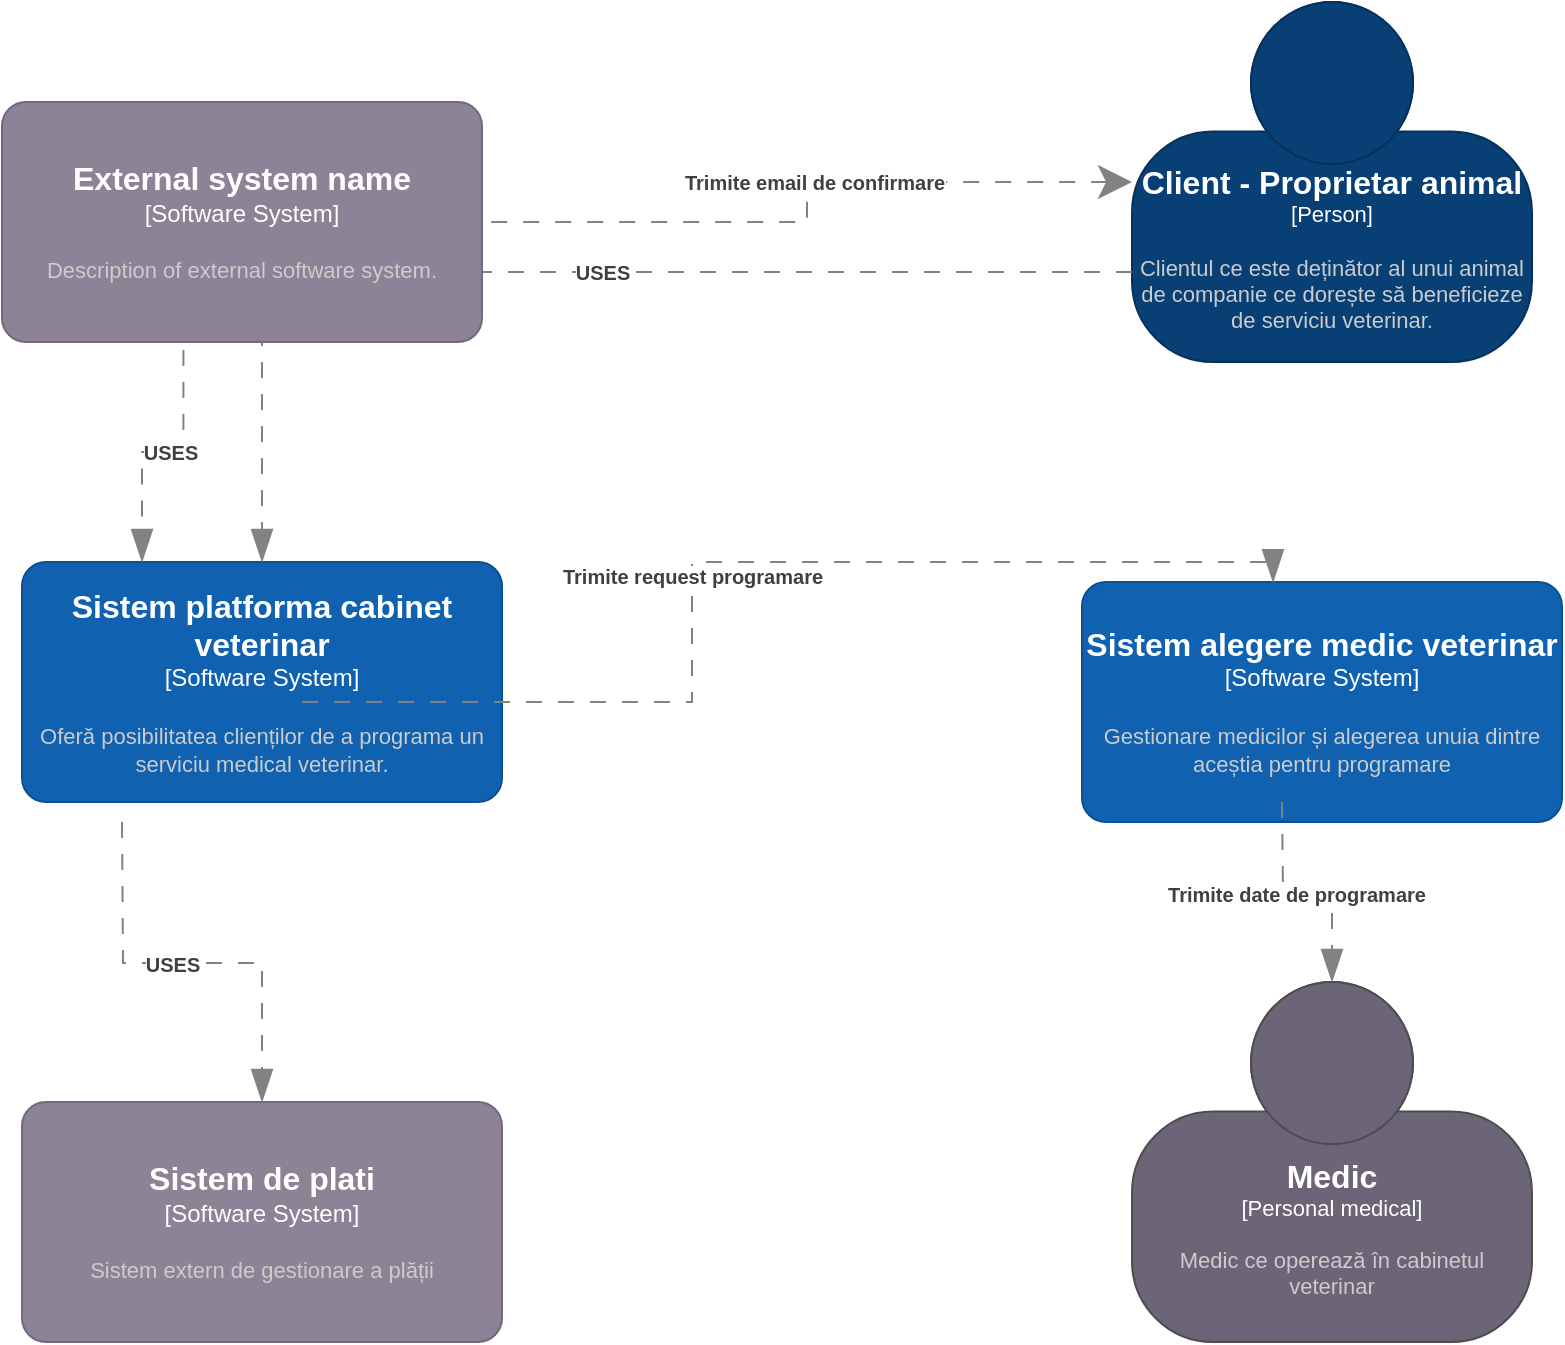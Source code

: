 <mxfile version="21.0.6" type="device"><diagram name="Page-1" id="Qb-Dbu8w8N_J9K4OtEb4"><mxGraphModel dx="2250" dy="1821" grid="1" gridSize="10" guides="1" tooltips="1" connect="1" arrows="1" fold="1" page="1" pageScale="1" pageWidth="850" pageHeight="1100" math="0" shadow="0"><root><mxCell id="0"/><mxCell id="1" parent="0"/><object placeholders="1" c4Name="Client - Proprietar animal" c4Type="Person" c4Description="Clientul ce este deținător al unui animal de companie ce dorește să beneficieze de serviciu veterinar." label="&lt;font style=&quot;font-size: 16px&quot;&gt;&lt;b&gt;%c4Name%&lt;/b&gt;&lt;/font&gt;&lt;div&gt;[%c4Type%]&lt;/div&gt;&lt;br&gt;&lt;div&gt;&lt;font style=&quot;font-size: 11px&quot;&gt;&lt;font color=&quot;#cccccc&quot;&gt;%c4Description%&lt;/font&gt;&lt;/div&gt;" id="mqJob1zET74bBLCsnJyh-1"><mxCell style="html=1;fontSize=11;dashed=0;whiteSpace=wrap;fillColor=#083F75;strokeColor=#06315C;fontColor=#ffffff;shape=mxgraph.c4.person2;align=center;metaEdit=1;points=[[0.5,0,0],[1,0.5,0],[1,0.75,0],[0.75,1,0],[0.5,1,0],[0.25,1,0],[0,0.75,0],[0,0.5,0]];resizable=0;" vertex="1" parent="1"><mxGeometry x="325" y="-280" width="200" height="180" as="geometry"/></mxCell></object><object placeholders="1" c4Name="Sistem platforma cabinet veterinar" c4Type="Software System" c4Description="Oferă posibilitatea clienților de a programa un serviciu medical veterinar." label="&lt;font style=&quot;font-size: 16px&quot;&gt;&lt;b&gt;%c4Name%&lt;/b&gt;&lt;/font&gt;&lt;div&gt;[%c4Type%]&lt;/div&gt;&lt;br&gt;&lt;div&gt;&lt;font style=&quot;font-size: 11px&quot;&gt;&lt;font color=&quot;#cccccc&quot;&gt;%c4Description%&lt;/font&gt;&lt;/div&gt;" id="mqJob1zET74bBLCsnJyh-6"><mxCell style="rounded=1;whiteSpace=wrap;html=1;labelBackgroundColor=none;fillColor=#1061B0;fontColor=#ffffff;align=center;arcSize=10;strokeColor=#0D5091;metaEdit=1;resizable=0;points=[[0.25,0,0],[0.5,0,0],[0.75,0,0],[1,0.25,0],[1,0.5,0],[1,0.75,0],[0.75,1,0],[0.5,1,0],[0.25,1,0],[0,0.75,0],[0,0.5,0],[0,0.25,0]];" vertex="1" parent="1"><mxGeometry x="-230" width="240" height="120" as="geometry"/></mxCell></object><object placeholders="1" c4Description="USES" label="&lt;div style=&quot;text-align: left&quot;&gt;&lt;div style=&quot;text-align: center&quot;&gt;&lt;b&gt;%c4Description%&lt;/b&gt;&lt;/div&gt;" id="mqJob1zET74bBLCsnJyh-10"><mxCell style="endArrow=blockThin;html=1;fontSize=10;fontColor=#404040;strokeWidth=1;endFill=1;strokeColor=#828282;elbow=vertical;metaEdit=1;endSize=14;startSize=14;jumpStyle=arc;jumpSize=16;rounded=0;edgeStyle=orthogonalEdgeStyle;entryX=0.5;entryY=0;entryDx=0;entryDy=0;entryPerimeter=0;dashed=1;dashPattern=8 8;exitX=0;exitY=0.75;exitDx=0;exitDy=0;exitPerimeter=0;" edge="1" parent="1" source="mqJob1zET74bBLCsnJyh-1" target="mqJob1zET74bBLCsnJyh-6"><mxGeometry x="-0.086" width="240" relative="1" as="geometry"><mxPoint x="340" y="-30" as="sourcePoint"/><mxPoint x="580" y="-30" as="targetPoint"/><mxPoint as="offset"/></mxGeometry></mxCell></object><object placeholders="1" c4Name="Sistem de plati" c4Description="Sistem extern de gestionare a plății" label="&lt;font style=&quot;font-size: 16px&quot;&gt;&lt;b&gt;%c4Name%&lt;/b&gt;&lt;/font&gt;&lt;div&gt;[%c4Type%]&lt;/div&gt;&lt;br&gt;&lt;div&gt;&lt;font style=&quot;font-size: 11px&quot;&gt;&lt;font color=&quot;#cccccc&quot;&gt;%c4Description%&lt;/font&gt;&lt;/div&gt;" c4Type="Software System" id="mqJob1zET74bBLCsnJyh-12"><mxCell style="rounded=1;whiteSpace=wrap;html=1;labelBackgroundColor=none;fillColor=#8C8496;fontColor=#ffffff;align=center;arcSize=10;strokeColor=#736782;metaEdit=1;resizable=0;points=[[0.25,0,0],[0.5,0,0],[0.75,0,0],[1,0.25,0],[1,0.5,0],[1,0.75,0],[0.75,1,0],[0.5,1,0],[0.25,1,0],[0,0.75,0],[0,0.5,0],[0,0.25,0]];" vertex="1" parent="1"><mxGeometry x="-230" y="270" width="240" height="120" as="geometry"/></mxCell></object><object placeholders="1" c4Description="USES" label="&lt;div style=&quot;text-align: left&quot;&gt;&lt;div style=&quot;text-align: center&quot;&gt;&lt;b&gt;%c4Description%&lt;/b&gt;&lt;/div&gt;" id="mqJob1zET74bBLCsnJyh-15"><mxCell style="endArrow=blockThin;html=1;fontSize=10;fontColor=#404040;strokeWidth=1;endFill=1;strokeColor=#828282;elbow=vertical;metaEdit=1;endSize=14;startSize=14;jumpStyle=arc;jumpSize=16;rounded=0;edgeStyle=orthogonalEdgeStyle;entryX=0.5;entryY=0;entryDx=0;entryDy=0;entryPerimeter=0;dashed=1;dashPattern=8 8;exitX=0;exitY=0.75;exitDx=0;exitDy=0;exitPerimeter=0;" edge="1" parent="1" target="mqJob1zET74bBLCsnJyh-12"><mxGeometry x="-0.086" width="240" relative="1" as="geometry"><mxPoint x="-180" y="130" as="sourcePoint"/><mxPoint x="-550" y="195" as="targetPoint"/><mxPoint as="offset"/></mxGeometry></mxCell></object><object placeholders="1" c4Name="External system name" c4Type="Software System" c4Description="Description of external software system." label="&lt;font style=&quot;font-size: 16px&quot;&gt;&lt;b&gt;%c4Name%&lt;/b&gt;&lt;/font&gt;&lt;div&gt;[%c4Type%]&lt;/div&gt;&lt;br&gt;&lt;div&gt;&lt;font style=&quot;font-size: 11px&quot;&gt;&lt;font color=&quot;#cccccc&quot;&gt;%c4Description%&lt;/font&gt;&lt;/div&gt;" id="mqJob1zET74bBLCsnJyh-16"><mxCell style="rounded=1;whiteSpace=wrap;html=1;labelBackgroundColor=none;fillColor=#8C8496;fontColor=#ffffff;align=center;arcSize=10;strokeColor=#736782;metaEdit=1;resizable=0;points=[[0.25,0,0],[0.5,0,0],[0.75,0,0],[1,0.25,0],[1,0.5,0],[1,0.75,0],[0.75,1,0],[0.5,1,0],[0.25,1,0],[0,0.75,0],[0,0.5,0],[0,0.25,0]];" vertex="1" parent="1"><mxGeometry x="-240" y="-230" width="240" height="120" as="geometry"/></mxCell></object><object placeholders="1" c4Description="USES" label="&lt;div style=&quot;text-align: left&quot;&gt;&lt;div style=&quot;text-align: center&quot;&gt;&lt;b&gt;%c4Description%&lt;/b&gt;&lt;/div&gt;" id="mqJob1zET74bBLCsnJyh-18"><mxCell style="endArrow=blockThin;html=1;fontSize=10;fontColor=#404040;strokeWidth=1;endFill=1;strokeColor=#828282;elbow=vertical;metaEdit=1;endSize=14;startSize=14;jumpStyle=arc;jumpSize=16;rounded=0;edgeStyle=orthogonalEdgeStyle;entryX=0.25;entryY=0;entryDx=0;entryDy=0;entryPerimeter=0;dashed=1;dashPattern=8 8;exitX=0.378;exitY=1.033;exitDx=0;exitDy=0;exitPerimeter=0;" edge="1" parent="1" source="mqJob1zET74bBLCsnJyh-16" target="mqJob1zET74bBLCsnJyh-6"><mxGeometry x="-0.086" width="240" relative="1" as="geometry"><mxPoint x="-240" y="-132.5" as="sourcePoint"/><mxPoint x="-610" y="-67.5" as="targetPoint"/><mxPoint as="offset"/></mxGeometry></mxCell></object><object placeholders="1" c4Description="Trimite email de confirmare" label="&lt;div style=&quot;text-align: left&quot;&gt;&lt;div style=&quot;text-align: center&quot;&gt;&lt;b&gt;%c4Description%&lt;/b&gt;&lt;/div&gt;" id="mqJob1zET74bBLCsnJyh-19"><mxCell style="endArrow=none;html=1;fontSize=10;fontColor=#404040;strokeWidth=1;endFill=0;strokeColor=#828282;elbow=vertical;metaEdit=1;endSize=14;startSize=14;jumpStyle=arc;jumpSize=16;rounded=0;edgeStyle=orthogonalEdgeStyle;entryX=1;entryY=0.5;entryDx=0;entryDy=0;entryPerimeter=0;dashed=1;dashPattern=8 8;exitX=0;exitY=0.5;exitDx=0;exitDy=0;exitPerimeter=0;startArrow=classic;startFill=1;" edge="1" parent="1" source="mqJob1zET74bBLCsnJyh-1" target="mqJob1zET74bBLCsnJyh-16"><mxGeometry x="-0.079" width="240" relative="1" as="geometry"><mxPoint x="360" y="-240" as="sourcePoint"/><mxPoint x="-10" y="-175" as="targetPoint"/><mxPoint as="offset"/></mxGeometry></mxCell></object><object placeholders="1" c4Name="Sistem alegere medic veterinar" c4Type="Software System" c4Description="Gestionare medicilor și alegerea unuia dintre aceștia pentru programare" label="&lt;font style=&quot;font-size: 16px&quot;&gt;&lt;b&gt;%c4Name%&lt;/b&gt;&lt;/font&gt;&lt;div&gt;[%c4Type%]&lt;/div&gt;&lt;br&gt;&lt;div&gt;&lt;font style=&quot;font-size: 11px&quot;&gt;&lt;font color=&quot;#cccccc&quot;&gt;%c4Description%&lt;/font&gt;&lt;/div&gt;" id="mqJob1zET74bBLCsnJyh-20"><mxCell style="rounded=1;whiteSpace=wrap;html=1;labelBackgroundColor=none;fillColor=#1061B0;fontColor=#ffffff;align=center;arcSize=10;strokeColor=#0D5091;metaEdit=1;resizable=0;points=[[0.25,0,0],[0.5,0,0],[0.75,0,0],[1,0.25,0],[1,0.5,0],[1,0.75,0],[0.75,1,0],[0.5,1,0],[0.25,1,0],[0,0.75,0],[0,0.5,0],[0,0.25,0]];" vertex="1" parent="1"><mxGeometry x="300" y="10" width="240" height="120" as="geometry"/></mxCell></object><object placeholders="1" c4Description="Trimite request programare" label="&lt;div style=&quot;text-align: left&quot;&gt;&lt;div style=&quot;text-align: center&quot;&gt;&lt;b&gt;%c4Description%&lt;/b&gt;&lt;/div&gt;" id="mqJob1zET74bBLCsnJyh-23"><mxCell style="endArrow=blockThin;html=1;fontSize=10;fontColor=#404040;strokeWidth=1;endFill=1;strokeColor=#828282;elbow=vertical;metaEdit=1;endSize=14;startSize=14;jumpStyle=arc;jumpSize=16;rounded=0;edgeStyle=orthogonalEdgeStyle;entryX=0.398;entryY=0.001;entryDx=0;entryDy=0;entryPerimeter=0;dashed=1;dashPattern=8 8;" edge="1" parent="1" target="mqJob1zET74bBLCsnJyh-20"><mxGeometry x="-0.086" width="240" relative="1" as="geometry"><mxPoint x="-90" y="70" as="sourcePoint"/><mxPoint x="-210" y="130" as="targetPoint"/><mxPoint as="offset"/><Array as="points"><mxPoint x="105" y="70"/><mxPoint x="105"/><mxPoint x="395"/></Array></mxGeometry></mxCell></object><object placeholders="1" c4Name="Medic" c4Type="Personal medical" c4Description="Medic ce operează în cabinetul veterinar" label="&lt;font style=&quot;font-size: 16px&quot;&gt;&lt;b&gt;%c4Name%&lt;/b&gt;&lt;/font&gt;&lt;div&gt;[%c4Type%]&lt;/div&gt;&lt;br&gt;&lt;div&gt;&lt;font style=&quot;font-size: 11px&quot;&gt;&lt;font color=&quot;#cccccc&quot;&gt;%c4Description%&lt;/font&gt;&lt;/div&gt;" id="mqJob1zET74bBLCsnJyh-25"><mxCell style="html=1;fontSize=11;dashed=0;whiteSpace=wrap;fillColor=#6C6477;strokeColor=#4D4D4D;fontColor=#ffffff;shape=mxgraph.c4.person2;align=center;metaEdit=1;points=[[0.5,0,0],[1,0.5,0],[1,0.75,0],[0.75,1,0],[0.5,1,0],[0.25,1,0],[0,0.75,0],[0,0.5,0]];resizable=0;" vertex="1" parent="1"><mxGeometry x="325" y="210" width="200" height="180" as="geometry"/></mxCell></object><object placeholders="1" c4Description="Trimite date de programare" label="&lt;div style=&quot;text-align: left&quot;&gt;&lt;div style=&quot;text-align: center&quot;&gt;&lt;b&gt;%c4Description%&lt;/b&gt;&lt;/div&gt;" id="mqJob1zET74bBLCsnJyh-26"><mxCell style="endArrow=blockThin;html=1;fontSize=10;fontColor=#404040;strokeWidth=1;endFill=1;strokeColor=#828282;elbow=vertical;metaEdit=1;endSize=14;startSize=14;jumpStyle=arc;jumpSize=16;rounded=0;edgeStyle=orthogonalEdgeStyle;entryX=0.5;entryY=0;entryDx=0;entryDy=0;entryPerimeter=0;dashed=1;dashPattern=8 8;" edge="1" parent="1" target="mqJob1zET74bBLCsnJyh-25"><mxGeometry x="-0.086" width="240" relative="1" as="geometry"><mxPoint x="400" y="120" as="sourcePoint"/><mxPoint x="-250" y="332.5" as="targetPoint"/><mxPoint as="offset"/></mxGeometry></mxCell></object></root></mxGraphModel></diagram></mxfile>